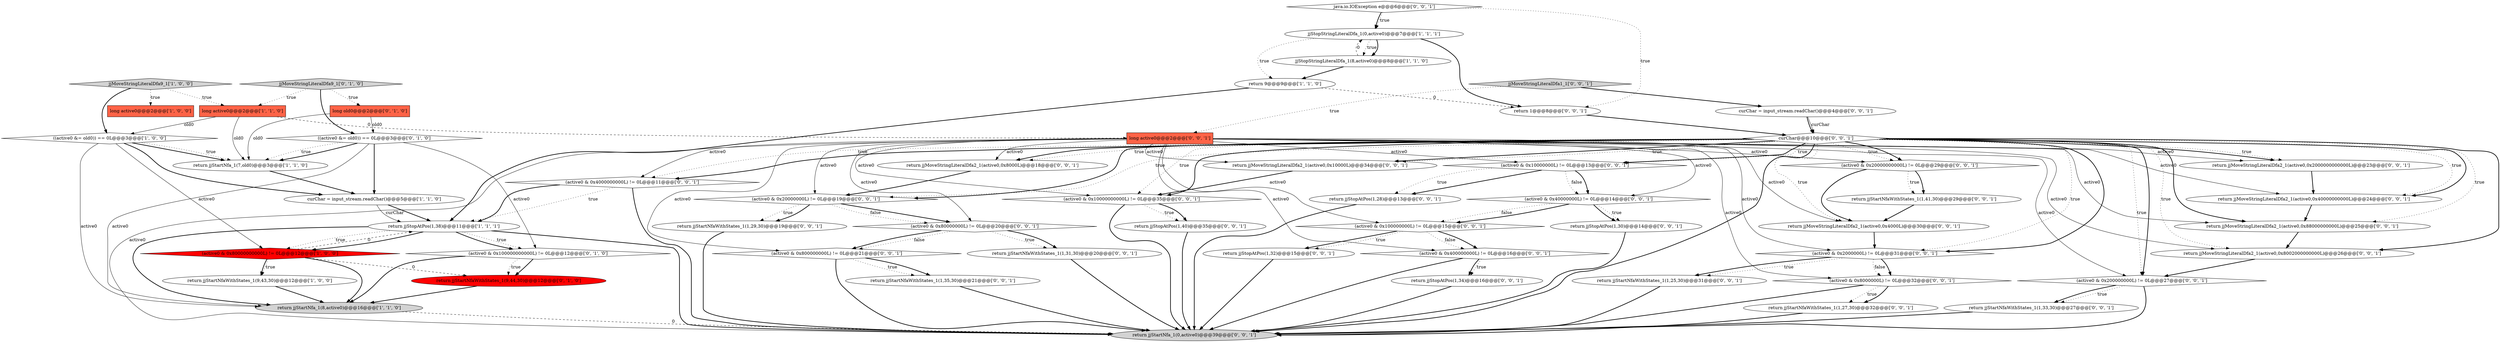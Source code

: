 digraph {
9 [style = filled, label = "jjStopStringLiteralDfa_1(0,active0)@@@7@@@['1', '1', '1']", fillcolor = white, shape = ellipse image = "AAA0AAABBB1BBB"];
5 [style = filled, label = "return jjStartNfa_1(8,active0)@@@16@@@['1', '1', '0']", fillcolor = lightgray, shape = ellipse image = "AAA0AAABBB1BBB"];
52 [style = filled, label = "return jjStartNfaWithStates_1(1,35,30)@@@21@@@['0', '0', '1']", fillcolor = white, shape = ellipse image = "AAA0AAABBB3BBB"];
29 [style = filled, label = "(active0 & 0x10000000000L) != 0L@@@35@@@['0', '0', '1']", fillcolor = white, shape = diamond image = "AAA0AAABBB3BBB"];
7 [style = filled, label = "return 9@@@9@@@['1', '1', '0']", fillcolor = white, shape = ellipse image = "AAA0AAABBB1BBB"];
19 [style = filled, label = "return jjMoveStringLiteralDfa2_1(active0,0x10000L)@@@34@@@['0', '0', '1']", fillcolor = white, shape = ellipse image = "AAA0AAABBB3BBB"];
28 [style = filled, label = "(active0 & 0x100000000L) != 0L@@@15@@@['0', '0', '1']", fillcolor = white, shape = diamond image = "AAA0AAABBB3BBB"];
56 [style = filled, label = "(active0 & 0x20000000000L) != 0L@@@29@@@['0', '0', '1']", fillcolor = white, shape = diamond image = "AAA0AAABBB3BBB"];
4 [style = filled, label = "return jjStopAtPos(1,38)@@@11@@@['1', '1', '1']", fillcolor = white, shape = ellipse image = "AAA0AAABBB1BBB"];
43 [style = filled, label = "java.io.IOException e@@@6@@@['0', '0', '1']", fillcolor = white, shape = diamond image = "AAA0AAABBB3BBB"];
53 [style = filled, label = "(active0 & 0x200000000L) != 0L@@@27@@@['0', '0', '1']", fillcolor = white, shape = diamond image = "AAA0AAABBB3BBB"];
14 [style = filled, label = "return jjStartNfaWithStates_1(9,44,30)@@@12@@@['0', '1', '0']", fillcolor = red, shape = ellipse image = "AAA1AAABBB2BBB"];
20 [style = filled, label = "return jjStopAtPos(1,28)@@@13@@@['0', '0', '1']", fillcolor = white, shape = ellipse image = "AAA0AAABBB3BBB"];
10 [style = filled, label = "long active0@@@2@@@['1', '0', '0']", fillcolor = tomato, shape = box image = "AAA0AAABBB1BBB"];
36 [style = filled, label = "return jjStartNfaWithStates_1(1,25,30)@@@31@@@['0', '0', '1']", fillcolor = white, shape = ellipse image = "AAA0AAABBB3BBB"];
37 [style = filled, label = "(active0 & 0x80000000L) != 0L@@@20@@@['0', '0', '1']", fillcolor = white, shape = diamond image = "AAA0AAABBB3BBB"];
16 [style = filled, label = "jjMoveStringLiteralDfa9_1['0', '1', '0']", fillcolor = lightgray, shape = diamond image = "AAA0AAABBB2BBB"];
24 [style = filled, label = "return jjStartNfaWithStates_1(1,27,30)@@@32@@@['0', '0', '1']", fillcolor = white, shape = ellipse image = "AAA0AAABBB3BBB"];
22 [style = filled, label = "return jjMoveStringLiteralDfa2_1(active0,0x4000L)@@@30@@@['0', '0', '1']", fillcolor = white, shape = ellipse image = "AAA0AAABBB3BBB"];
27 [style = filled, label = "(active0 & 0x20000000L) != 0L@@@19@@@['0', '0', '1']", fillcolor = white, shape = diamond image = "AAA0AAABBB3BBB"];
33 [style = filled, label = "return jjStopAtPos(1,30)@@@14@@@['0', '0', '1']", fillcolor = white, shape = ellipse image = "AAA0AAABBB3BBB"];
51 [style = filled, label = "return jjStartNfaWithStates_1(1,31,30)@@@20@@@['0', '0', '1']", fillcolor = white, shape = ellipse image = "AAA0AAABBB3BBB"];
12 [style = filled, label = "(active0 & 0x80000000000L) != 0L@@@12@@@['1', '0', '0']", fillcolor = red, shape = diamond image = "AAA1AAABBB1BBB"];
25 [style = filled, label = "return jjMoveStringLiteralDfa2_1(active0,0x88000000000L)@@@25@@@['0', '0', '1']", fillcolor = white, shape = ellipse image = "AAA0AAABBB3BBB"];
35 [style = filled, label = "return jjStartNfaWithStates_1(1,29,30)@@@19@@@['0', '0', '1']", fillcolor = white, shape = ellipse image = "AAA0AAABBB3BBB"];
6 [style = filled, label = "curChar = input_stream.readChar()@@@5@@@['1', '1', '0']", fillcolor = white, shape = ellipse image = "AAA0AAABBB1BBB"];
46 [style = filled, label = "return jjMoveStringLiteralDfa2_1(active0,0x2000000000000L)@@@23@@@['0', '0', '1']", fillcolor = white, shape = ellipse image = "AAA0AAABBB3BBB"];
11 [style = filled, label = "long active0@@@2@@@['1', '1', '0']", fillcolor = tomato, shape = box image = "AAA0AAABBB1BBB"];
34 [style = filled, label = "(active0 & 0x40000000L) != 0L@@@14@@@['0', '0', '1']", fillcolor = white, shape = diamond image = "AAA0AAABBB3BBB"];
30 [style = filled, label = "return 1@@@8@@@['0', '0', '1']", fillcolor = white, shape = ellipse image = "AAA0AAABBB3BBB"];
39 [style = filled, label = "(active0 & 0x8000000L) != 0L@@@32@@@['0', '0', '1']", fillcolor = white, shape = diamond image = "AAA0AAABBB3BBB"];
2 [style = filled, label = "return jjStartNfaWithStates_1(9,43,30)@@@12@@@['1', '0', '0']", fillcolor = white, shape = ellipse image = "AAA0AAABBB1BBB"];
15 [style = filled, label = "long old0@@@2@@@['0', '1', '0']", fillcolor = tomato, shape = box image = "AAA0AAABBB2BBB"];
31 [style = filled, label = "return jjMoveStringLiteralDfa2_1(active0,0x40000000000L)@@@24@@@['0', '0', '1']", fillcolor = white, shape = ellipse image = "AAA0AAABBB3BBB"];
8 [style = filled, label = "return jjStartNfa_1(7,old0)@@@3@@@['1', '1', '0']", fillcolor = white, shape = ellipse image = "AAA0AAABBB1BBB"];
18 [style = filled, label = "(active0 & 0x800000000L) != 0L@@@21@@@['0', '0', '1']", fillcolor = white, shape = diamond image = "AAA0AAABBB3BBB"];
54 [style = filled, label = "curChar = input_stream.readChar()@@@4@@@['0', '0', '1']", fillcolor = white, shape = ellipse image = "AAA0AAABBB3BBB"];
0 [style = filled, label = "((active0 &= old0)) == 0L@@@3@@@['1', '0', '0']", fillcolor = white, shape = diamond image = "AAA0AAABBB1BBB"];
40 [style = filled, label = "(active0 & 0x10000000L) != 0L@@@13@@@['0', '0', '1']", fillcolor = white, shape = diamond image = "AAA0AAABBB3BBB"];
49 [style = filled, label = "jjMoveStringLiteralDfa1_1['0', '0', '1']", fillcolor = lightgray, shape = diamond image = "AAA0AAABBB3BBB"];
50 [style = filled, label = "(active0 & 0x2000000L) != 0L@@@31@@@['0', '0', '1']", fillcolor = white, shape = diamond image = "AAA0AAABBB3BBB"];
45 [style = filled, label = "long active0@@@2@@@['0', '0', '1']", fillcolor = tomato, shape = box image = "AAA0AAABBB3BBB"];
17 [style = filled, label = "((active0 &= old0)) == 0L@@@3@@@['0', '1', '0']", fillcolor = white, shape = diamond image = "AAA0AAABBB2BBB"];
13 [style = filled, label = "(active0 & 0x100000000000L) != 0L@@@12@@@['0', '1', '0']", fillcolor = white, shape = diamond image = "AAA0AAABBB2BBB"];
48 [style = filled, label = "return jjMoveStringLiteralDfa2_1(active0,0x8000L)@@@18@@@['0', '0', '1']", fillcolor = white, shape = ellipse image = "AAA0AAABBB3BBB"];
1 [style = filled, label = "jjMoveStringLiteralDfa9_1['1', '0', '0']", fillcolor = lightgray, shape = diamond image = "AAA0AAABBB1BBB"];
23 [style = filled, label = "return jjStartNfa_1(0,active0)@@@39@@@['0', '0', '1']", fillcolor = lightgray, shape = ellipse image = "AAA0AAABBB3BBB"];
55 [style = filled, label = "return jjStopAtPos(1,32)@@@15@@@['0', '0', '1']", fillcolor = white, shape = ellipse image = "AAA0AAABBB3BBB"];
38 [style = filled, label = "return jjMoveStringLiteralDfa2_1(active0,0x8002000000000L)@@@26@@@['0', '0', '1']", fillcolor = white, shape = ellipse image = "AAA0AAABBB3BBB"];
41 [style = filled, label = "return jjStopAtPos(1,34)@@@16@@@['0', '0', '1']", fillcolor = white, shape = ellipse image = "AAA0AAABBB3BBB"];
32 [style = filled, label = "(active0 & 0x4000000000L) != 0L@@@11@@@['0', '0', '1']", fillcolor = white, shape = diamond image = "AAA0AAABBB3BBB"];
44 [style = filled, label = "curChar@@@10@@@['0', '0', '1']", fillcolor = white, shape = diamond image = "AAA0AAABBB3BBB"];
42 [style = filled, label = "(active0 & 0x400000000L) != 0L@@@16@@@['0', '0', '1']", fillcolor = white, shape = diamond image = "AAA0AAABBB3BBB"];
3 [style = filled, label = "jjStopStringLiteralDfa_1(8,active0)@@@8@@@['1', '1', '0']", fillcolor = white, shape = ellipse image = "AAA0AAABBB1BBB"];
47 [style = filled, label = "return jjStartNfaWithStates_1(1,33,30)@@@27@@@['0', '0', '1']", fillcolor = white, shape = ellipse image = "AAA0AAABBB3BBB"];
26 [style = filled, label = "return jjStopAtPos(1,40)@@@35@@@['0', '0', '1']", fillcolor = white, shape = ellipse image = "AAA0AAABBB3BBB"];
21 [style = filled, label = "return jjStartNfaWithStates_1(1,41,30)@@@29@@@['0', '0', '1']", fillcolor = white, shape = ellipse image = "AAA0AAABBB3BBB"];
42->23 [style = bold, label=""];
42->41 [style = bold, label=""];
32->23 [style = bold, label=""];
12->5 [style = bold, label=""];
39->24 [style = dotted, label="true"];
27->37 [style = dotted, label="false"];
44->19 [style = bold, label=""];
53->47 [style = bold, label=""];
46->31 [style = bold, label=""];
39->24 [style = bold, label=""];
8->6 [style = bold, label=""];
40->20 [style = bold, label=""];
29->26 [style = dotted, label="true"];
44->53 [style = bold, label=""];
48->27 [style = bold, label=""];
44->46 [style = bold, label=""];
17->8 [style = dotted, label="true"];
44->23 [style = bold, label=""];
12->2 [style = bold, label=""];
35->23 [style = bold, label=""];
55->23 [style = bold, label=""];
12->14 [style = dashed, label="0"];
45->32 [style = solid, label="active0"];
53->47 [style = dotted, label="true"];
3->9 [style = dashed, label="0"];
54->44 [style = solid, label="curChar"];
45->48 [style = solid, label="active0"];
39->23 [style = bold, label=""];
44->40 [style = dotted, label="true"];
0->8 [style = bold, label=""];
40->34 [style = dotted, label="false"];
32->4 [style = bold, label=""];
28->42 [style = bold, label=""];
45->39 [style = solid, label="active0"];
27->35 [style = dotted, label="true"];
45->31 [style = solid, label="active0"];
13->14 [style = bold, label=""];
28->55 [style = bold, label=""];
44->48 [style = dotted, label="true"];
34->28 [style = dotted, label="false"];
45->22 [style = solid, label="active0"];
52->23 [style = bold, label=""];
44->56 [style = dotted, label="true"];
51->23 [style = bold, label=""];
5->23 [style = dashed, label="0"];
44->46 [style = dotted, label="true"];
34->33 [style = bold, label=""];
12->2 [style = dotted, label="true"];
43->9 [style = dotted, label="true"];
37->18 [style = dotted, label="false"];
22->50 [style = bold, label=""];
15->8 [style = solid, label="old0"];
38->53 [style = bold, label=""];
45->40 [style = solid, label="active0"];
44->50 [style = bold, label=""];
1->0 [style = bold, label=""];
16->17 [style = bold, label=""];
50->36 [style = dotted, label="true"];
40->34 [style = bold, label=""];
56->21 [style = dotted, label="true"];
29->23 [style = bold, label=""];
40->20 [style = dotted, label="true"];
50->39 [style = bold, label=""];
44->38 [style = bold, label=""];
29->26 [style = bold, label=""];
43->30 [style = dotted, label="true"];
33->23 [style = bold, label=""];
0->8 [style = dotted, label="true"];
4->13 [style = dotted, label="true"];
6->4 [style = bold, label=""];
44->50 [style = dotted, label="true"];
44->25 [style = dotted, label="true"];
12->4 [style = dashed, label="0"];
20->23 [style = bold, label=""];
45->25 [style = solid, label="active0"];
3->7 [style = bold, label=""];
21->22 [style = bold, label=""];
54->44 [style = bold, label=""];
56->21 [style = bold, label=""];
44->38 [style = dotted, label="true"];
44->32 [style = bold, label=""];
13->5 [style = bold, label=""];
44->31 [style = dotted, label="true"];
45->34 [style = solid, label="active0"];
16->11 [style = dotted, label="true"];
45->37 [style = solid, label="active0"];
49->54 [style = bold, label=""];
9->3 [style = dotted, label="true"];
4->23 [style = bold, label=""];
30->44 [style = bold, label=""];
44->29 [style = dotted, label="true"];
25->38 [style = bold, label=""];
11->8 [style = solid, label="old0"];
45->27 [style = solid, label="active0"];
17->8 [style = bold, label=""];
11->45 [style = dashed, label="0"];
44->56 [style = bold, label=""];
44->32 [style = dotted, label="true"];
31->25 [style = bold, label=""];
1->10 [style = dotted, label="true"];
18->23 [style = bold, label=""];
32->4 [style = dotted, label="true"];
17->6 [style = bold, label=""];
44->29 [style = bold, label=""];
19->29 [style = bold, label=""];
44->53 [style = dotted, label="true"];
4->13 [style = bold, label=""];
37->51 [style = dotted, label="true"];
7->4 [style = bold, label=""];
45->19 [style = solid, label="active0"];
43->9 [style = bold, label=""];
0->12 [style = solid, label="active0"];
27->35 [style = bold, label=""];
49->45 [style = dotted, label="true"];
42->41 [style = dotted, label="true"];
45->29 [style = solid, label="active0"];
34->28 [style = bold, label=""];
27->37 [style = bold, label=""];
45->42 [style = solid, label="active0"];
44->22 [style = dotted, label="true"];
50->39 [style = dotted, label="false"];
34->33 [style = dotted, label="true"];
4->12 [style = bold, label=""];
9->3 [style = bold, label=""];
44->25 [style = bold, label=""];
53->23 [style = bold, label=""];
9->7 [style = dotted, label="true"];
45->28 [style = solid, label="active0"];
4->12 [style = dotted, label="true"];
13->14 [style = dotted, label="true"];
18->52 [style = bold, label=""];
47->23 [style = bold, label=""];
4->5 [style = bold, label=""];
45->23 [style = solid, label="active0"];
18->52 [style = dotted, label="true"];
44->31 [style = bold, label=""];
45->53 [style = solid, label="active0"];
45->50 [style = solid, label="active0"];
2->5 [style = bold, label=""];
16->15 [style = dotted, label="true"];
28->42 [style = dotted, label="false"];
14->5 [style = bold, label=""];
24->23 [style = bold, label=""];
0->6 [style = bold, label=""];
37->51 [style = bold, label=""];
45->46 [style = solid, label="active0"];
1->11 [style = dotted, label="true"];
44->40 [style = bold, label=""];
17->5 [style = solid, label="active0"];
9->30 [style = bold, label=""];
45->18 [style = solid, label="active0"];
45->38 [style = solid, label="active0"];
45->56 [style = solid, label="active0"];
0->5 [style = solid, label="active0"];
36->23 [style = bold, label=""];
28->55 [style = dotted, label="true"];
44->48 [style = bold, label=""];
50->36 [style = bold, label=""];
26->23 [style = bold, label=""];
7->30 [style = dashed, label="0"];
37->18 [style = bold, label=""];
56->22 [style = bold, label=""];
15->17 [style = solid, label="old0"];
44->19 [style = dotted, label="true"];
44->27 [style = bold, label=""];
41->23 [style = bold, label=""];
6->4 [style = solid, label="curChar"];
44->27 [style = dotted, label="true"];
17->13 [style = solid, label="active0"];
11->0 [style = solid, label="old0"];
}
